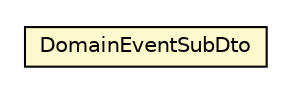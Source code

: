 #!/usr/local/bin/dot
#
# Class diagram 
# Generated by UMLGraph version R5_6_6-8-g8d7759 (http://www.umlgraph.org/)
#

digraph G {
	edge [fontname="Helvetica",fontsize=10,labelfontname="Helvetica",labelfontsize=10];
	node [fontname="Helvetica",fontsize=10,shape=plaintext];
	nodesep=0.25;
	ranksep=0.5;
	// org.dayatang.utils.support.DomainEventSubDto
	c301 [label=<<table title="org.dayatang.utils.support.DomainEventSubDto" border="0" cellborder="1" cellspacing="0" cellpadding="2" port="p" bgcolor="lemonChiffon" href="./DomainEventSubDto.html">
		<tr><td><table border="0" cellspacing="0" cellpadding="1">
<tr><td align="center" balign="center"> DomainEventSubDto </td></tr>
		</table></td></tr>
		</table>>, URL="./DomainEventSubDto.html", fontname="Helvetica", fontcolor="black", fontsize=10.0];
}

